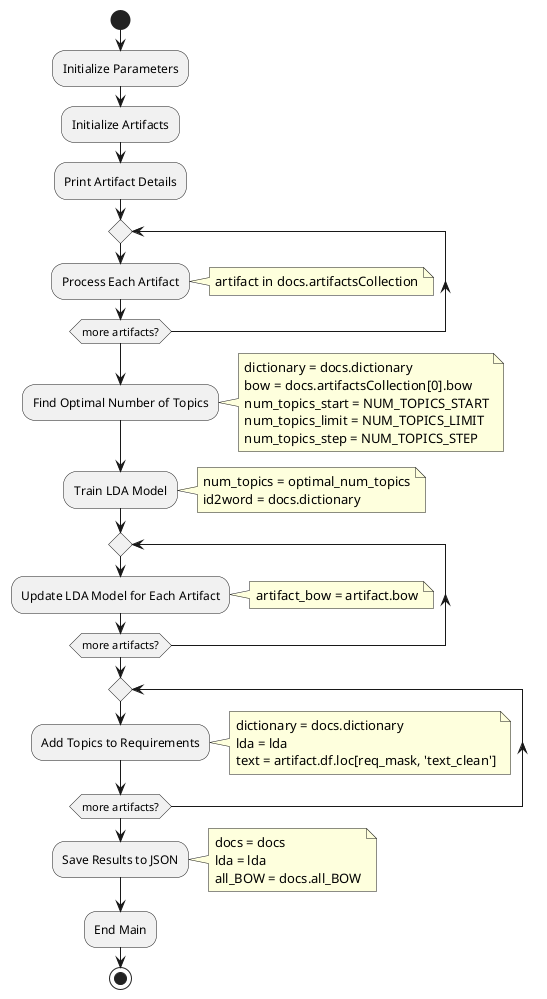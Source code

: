@startuml
start

:Initialize Parameters;
:Initialize Artifacts;
:Print Artifact Details;

repeat
  :Process Each Artifact;
  note right
    artifact in docs.artifactsCollection
  end note
repeat while (more artifacts?)

:Find Optimal Number of Topics;
note right
  dictionary = docs.dictionary
  bow = docs.artifactsCollection[0].bow
  num_topics_start = NUM_TOPICS_START
  num_topics_limit = NUM_TOPICS_LIMIT
  num_topics_step = NUM_TOPICS_STEP
end note

:Train LDA Model;
note right
  num_topics = optimal_num_topics
  id2word = docs.dictionary
end note

repeat
  :Update LDA Model for Each Artifact;
  note right
    artifact_bow = artifact.bow
  end note
repeat while (more artifacts?)

repeat
  :Add Topics to Requirements;
  note right
    dictionary = docs.dictionary
    lda = lda
    text = artifact.df.loc[req_mask, 'text_clean']
  end note
repeat while (more artifacts?)

:Save Results to JSON;
note right
  docs = docs
  lda = lda
  all_BOW = docs.all_BOW
end note

:End Main;
stop
@enduml
